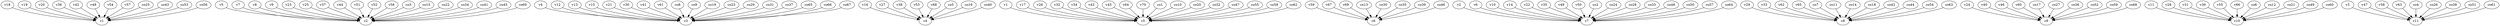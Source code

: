 strict digraph  {
c1;
c2;
c3;
c4;
c5;
c6;
c7;
c8;
c9;
c10;
c11;
v1;
v2;
v3;
v4;
v5;
v6;
v7;
v8;
v9;
v10;
v11;
v12;
v13;
v14;
v15;
v16;
v17;
v18;
v19;
v20;
v21;
v22;
v23;
v24;
v25;
v26;
v27;
v28;
v29;
v30;
v31;
v32;
v33;
v34;
v35;
v36;
v37;
v38;
v39;
v40;
v41;
v42;
v43;
v44;
v45;
v46;
v47;
v48;
v49;
v50;
v51;
v52;
v53;
v54;
v55;
v56;
v57;
v58;
v59;
v60;
v61;
v62;
v63;
v64;
v65;
v66;
v67;
v68;
v69;
v70;
co1;
co2;
co3;
co4;
co5;
co6;
co7;
co8;
co9;
co10;
co11;
co12;
co13;
co14;
co15;
co16;
co17;
co18;
co19;
co20;
co21;
co22;
co23;
co24;
co25;
co26;
co27;
co28;
co29;
co30;
co31;
co32;
co33;
co34;
co35;
co36;
co37;
co38;
co39;
co40;
co41;
co42;
co43;
co44;
co45;
co46;
co47;
co48;
co49;
co50;
co51;
co52;
co53;
co54;
co55;
co56;
co57;
co58;
co59;
co60;
co61;
co62;
co63;
co64;
co65;
co66;
co67;
co68;
co69;
v1 -> c5  [weight=1];
v2 -> c7  [weight=1];
v3 -> c11  [weight=1];
v4 -> c3  [weight=1];
v5 -> c2  [weight=1];
v6 -> c7  [weight=1];
v7 -> c2  [weight=1];
v8 -> c2  [weight=1];
v9 -> c2  [weight=1];
v10 -> c7  [weight=1];
v11 -> c10  [weight=1];
v12 -> c3  [weight=1];
v13 -> c3  [weight=1];
v14 -> c7  [weight=1];
v15 -> c3  [weight=1];
v16 -> c4  [weight=1];
v17 -> c5  [weight=1];
v18 -> c1  [weight=1];
v19 -> c1  [weight=1];
v20 -> c1  [weight=1];
v21 -> c3  [weight=1];
v22 -> c7  [weight=1];
v23 -> c2  [weight=1];
v24 -> c9  [weight=1];
v25 -> c2  [weight=1];
v26 -> c5  [weight=1];
v27 -> c4  [weight=1];
v28 -> c10  [weight=1];
v29 -> c8  [weight=1];
v30 -> c3  [weight=1];
v31 -> c10  [weight=1];
v32 -> c5  [weight=1];
v33 -> c8  [weight=1];
v34 -> c5  [weight=1];
v35 -> c7  [weight=1];
v36 -> c1  [weight=1];
v37 -> c2  [weight=1];
v38 -> c4  [weight=1];
v39 -> c10  [weight=1];
v40 -> c9  [weight=1];
v41 -> c3  [weight=1];
v42 -> c1  [weight=1];
v43 -> c5  [weight=1];
v44 -> c2  [weight=1];
v45 -> c5  [weight=1];
v46 -> c9  [weight=1];
v47 -> c11  [weight=1];
v48 -> c1  [weight=1];
v49 -> c7  [weight=1];
v50 -> c7  [weight=1];
v51 -> c2  [weight=1];
v52 -> c2  [weight=1];
v53 -> c4  [weight=1];
v54 -> c1  [weight=1];
v55 -> c10  [weight=1];
v56 -> c2  [weight=1];
v57 -> c1  [weight=1];
v58 -> c11  [weight=1];
v59 -> c6  [weight=1];
v60 -> c9  [weight=1];
v61 -> c3  [weight=1];
v62 -> c8  [weight=1];
v63 -> c11  [weight=1];
v64 -> c5  [weight=1];
v65 -> c8  [weight=1];
v66 -> c10  [weight=1];
v67 -> c6  [weight=1];
v68 -> c4  [weight=1];
v69 -> c6  [weight=1];
v70 -> c5  [weight=1];
co1 -> c5  [weight=1];
co2 -> c7  [weight=1];
co3 -> c2  [weight=1];
co4 -> c11  [weight=1];
co5 -> c4  [weight=1];
co6 -> c10  [weight=1];
co7 -> c8  [weight=1];
co8 -> c3  [weight=1];
co9 -> c3  [weight=1];
co10 -> c5  [weight=1];
co11 -> c8  [weight=1];
co12 -> c10  [weight=1];
co13 -> c6  [weight=1];
co14 -> c8  [weight=1];
co15 -> c2  [weight=1];
co16 -> c4  [weight=1];
co17 -> c9  [weight=1];
co18 -> c8  [weight=1];
co19 -> c3  [weight=1];
co20 -> c5  [weight=1];
co21 -> c10  [weight=1];
co22 -> c2  [weight=1];
co23 -> c3  [weight=1];
co24 -> c7  [weight=1];
co25 -> c1  [weight=1];
co26 -> c11  [weight=1];
co27 -> c9  [weight=1];
co28 -> c7  [weight=1];
co29 -> c3  [weight=1];
co30 -> c6  [weight=1];
co31 -> c3  [weight=1];
co32 -> c5  [weight=1];
co33 -> c7  [weight=1];
co34 -> c2  [weight=1];
co35 -> c6  [weight=1];
co36 -> c9  [weight=1];
co37 -> c3  [weight=1];
co38 -> c11  [weight=1];
co39 -> c6  [weight=1];
co40 -> c4  [weight=1];
co41 -> c2  [weight=1];
co42 -> c8  [weight=1];
co43 -> c1  [weight=1];
co44 -> c8  [weight=1];
co45 -> c2  [weight=1];
co46 -> c6  [weight=1];
co47 -> c5  [weight=1];
co48 -> c7  [weight=1];
co49 -> c10  [weight=1];
co50 -> c7  [weight=1];
co51 -> c11  [weight=1];
co52 -> c9  [weight=1];
co53 -> c1  [weight=1];
co54 -> c8  [weight=1];
co55 -> c5  [weight=1];
co56 -> c1  [weight=1];
co57 -> c7  [weight=1];
co58 -> c5  [weight=1];
co59 -> c9  [weight=1];
co60 -> c10  [weight=1];
co61 -> c11  [weight=1];
co62 -> c5  [weight=1];
co63 -> c8  [weight=1];
co64 -> c7  [weight=1];
co65 -> c3  [weight=1];
co66 -> c3  [weight=1];
co67 -> c3  [weight=1];
co68 -> c9  [weight=1];
co69 -> c2  [weight=1];
}
